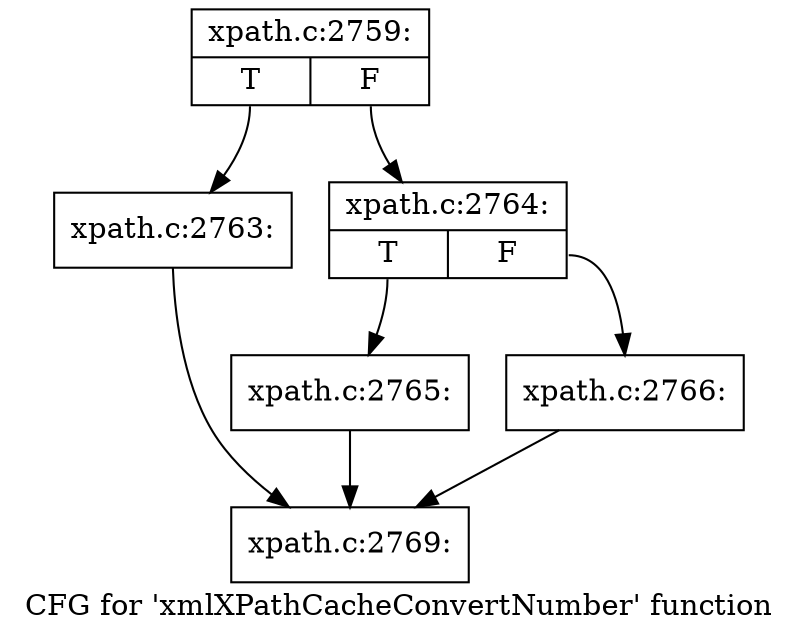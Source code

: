 digraph "CFG for 'xmlXPathCacheConvertNumber' function" {
	label="CFG for 'xmlXPathCacheConvertNumber' function";

	Node0x4e5cad0 [shape=record,label="{xpath.c:2759:|{<s0>T|<s1>F}}"];
	Node0x4e5cad0:s0 -> Node0x4e5d740;
	Node0x4e5cad0:s1 -> Node0x4e5d790;
	Node0x4e5d740 [shape=record,label="{xpath.c:2763:}"];
	Node0x4e5d740 -> Node0x4e5ac30;
	Node0x4e5d790 [shape=record,label="{xpath.c:2764:|{<s0>T|<s1>F}}"];
	Node0x4e5d790:s0 -> Node0x4e5dd80;
	Node0x4e5d790:s1 -> Node0x4e5ddd0;
	Node0x4e5dd80 [shape=record,label="{xpath.c:2765:}"];
	Node0x4e5dd80 -> Node0x4e5ac30;
	Node0x4e5ddd0 [shape=record,label="{xpath.c:2766:}"];
	Node0x4e5ddd0 -> Node0x4e5ac30;
	Node0x4e5ac30 [shape=record,label="{xpath.c:2769:}"];
}
